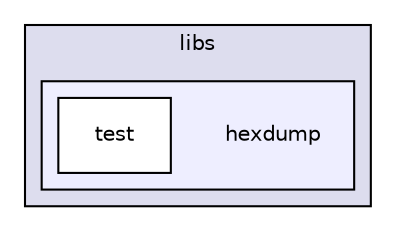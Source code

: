 digraph "libs/hexdump" {
  compound=true
  node [ fontsize="10", fontname="Helvetica"];
  edge [ labelfontsize="10", labelfontname="Helvetica"];
  subgraph clusterdir_6719ab1f1f7655efc2fa43f7eb574fd1 {
    graph [ bgcolor="#ddddee", pencolor="black", label="libs" fontname="Helvetica", fontsize="10", URL="dir_6719ab1f1f7655efc2fa43f7eb574fd1.html"]
  subgraph clusterdir_3133c3053a555820e615f8c301681037 {
    graph [ bgcolor="#eeeeff", pencolor="black", label="" URL="dir_3133c3053a555820e615f8c301681037.html"];
    dir_3133c3053a555820e615f8c301681037 [shape=plaintext label="hexdump"];
    dir_58bb9bb43860e1697722343a9b355391 [shape=box label="test" color="black" fillcolor="white" style="filled" URL="dir_58bb9bb43860e1697722343a9b355391.html"];
  }
  }
}
